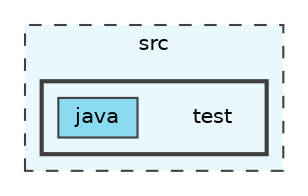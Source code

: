 digraph "src/test"
{
 // LATEX_PDF_SIZE
  bgcolor="transparent";
  edge [fontname=Helvetica,fontsize=10,labelfontname=Helvetica,labelfontsize=10];
  node [fontname=Helvetica,fontsize=10,shape=box,height=0.2,width=0.4];
  compound=true
  subgraph clusterdir_68267d1309a1af8e8297ef4c3efbcdba {
    graph [ bgcolor="#e8f8fc", pencolor="grey25", label="src", fontname=Helvetica,fontsize=10 style="filled,dashed", URL="dir_68267d1309a1af8e8297ef4c3efbcdba.html",tooltip=""]
  subgraph clusterdir_120ed4da3e3217b1e7fc0b4f48568e79 {
    graph [ bgcolor="#e8f8fc", pencolor="grey25", label="", fontname=Helvetica,fontsize=10 style="filled,bold", URL="dir_120ed4da3e3217b1e7fc0b4f48568e79.html",tooltip=""]
    dir_120ed4da3e3217b1e7fc0b4f48568e79 [shape=plaintext, label="test"];
  dir_97debbc39e3b917fca663601bb2b0709 [label="java", fillcolor="#89dbef", color="grey25", style="filled", URL="dir_97debbc39e3b917fca663601bb2b0709.html",tooltip=""];
  }
  }
}
